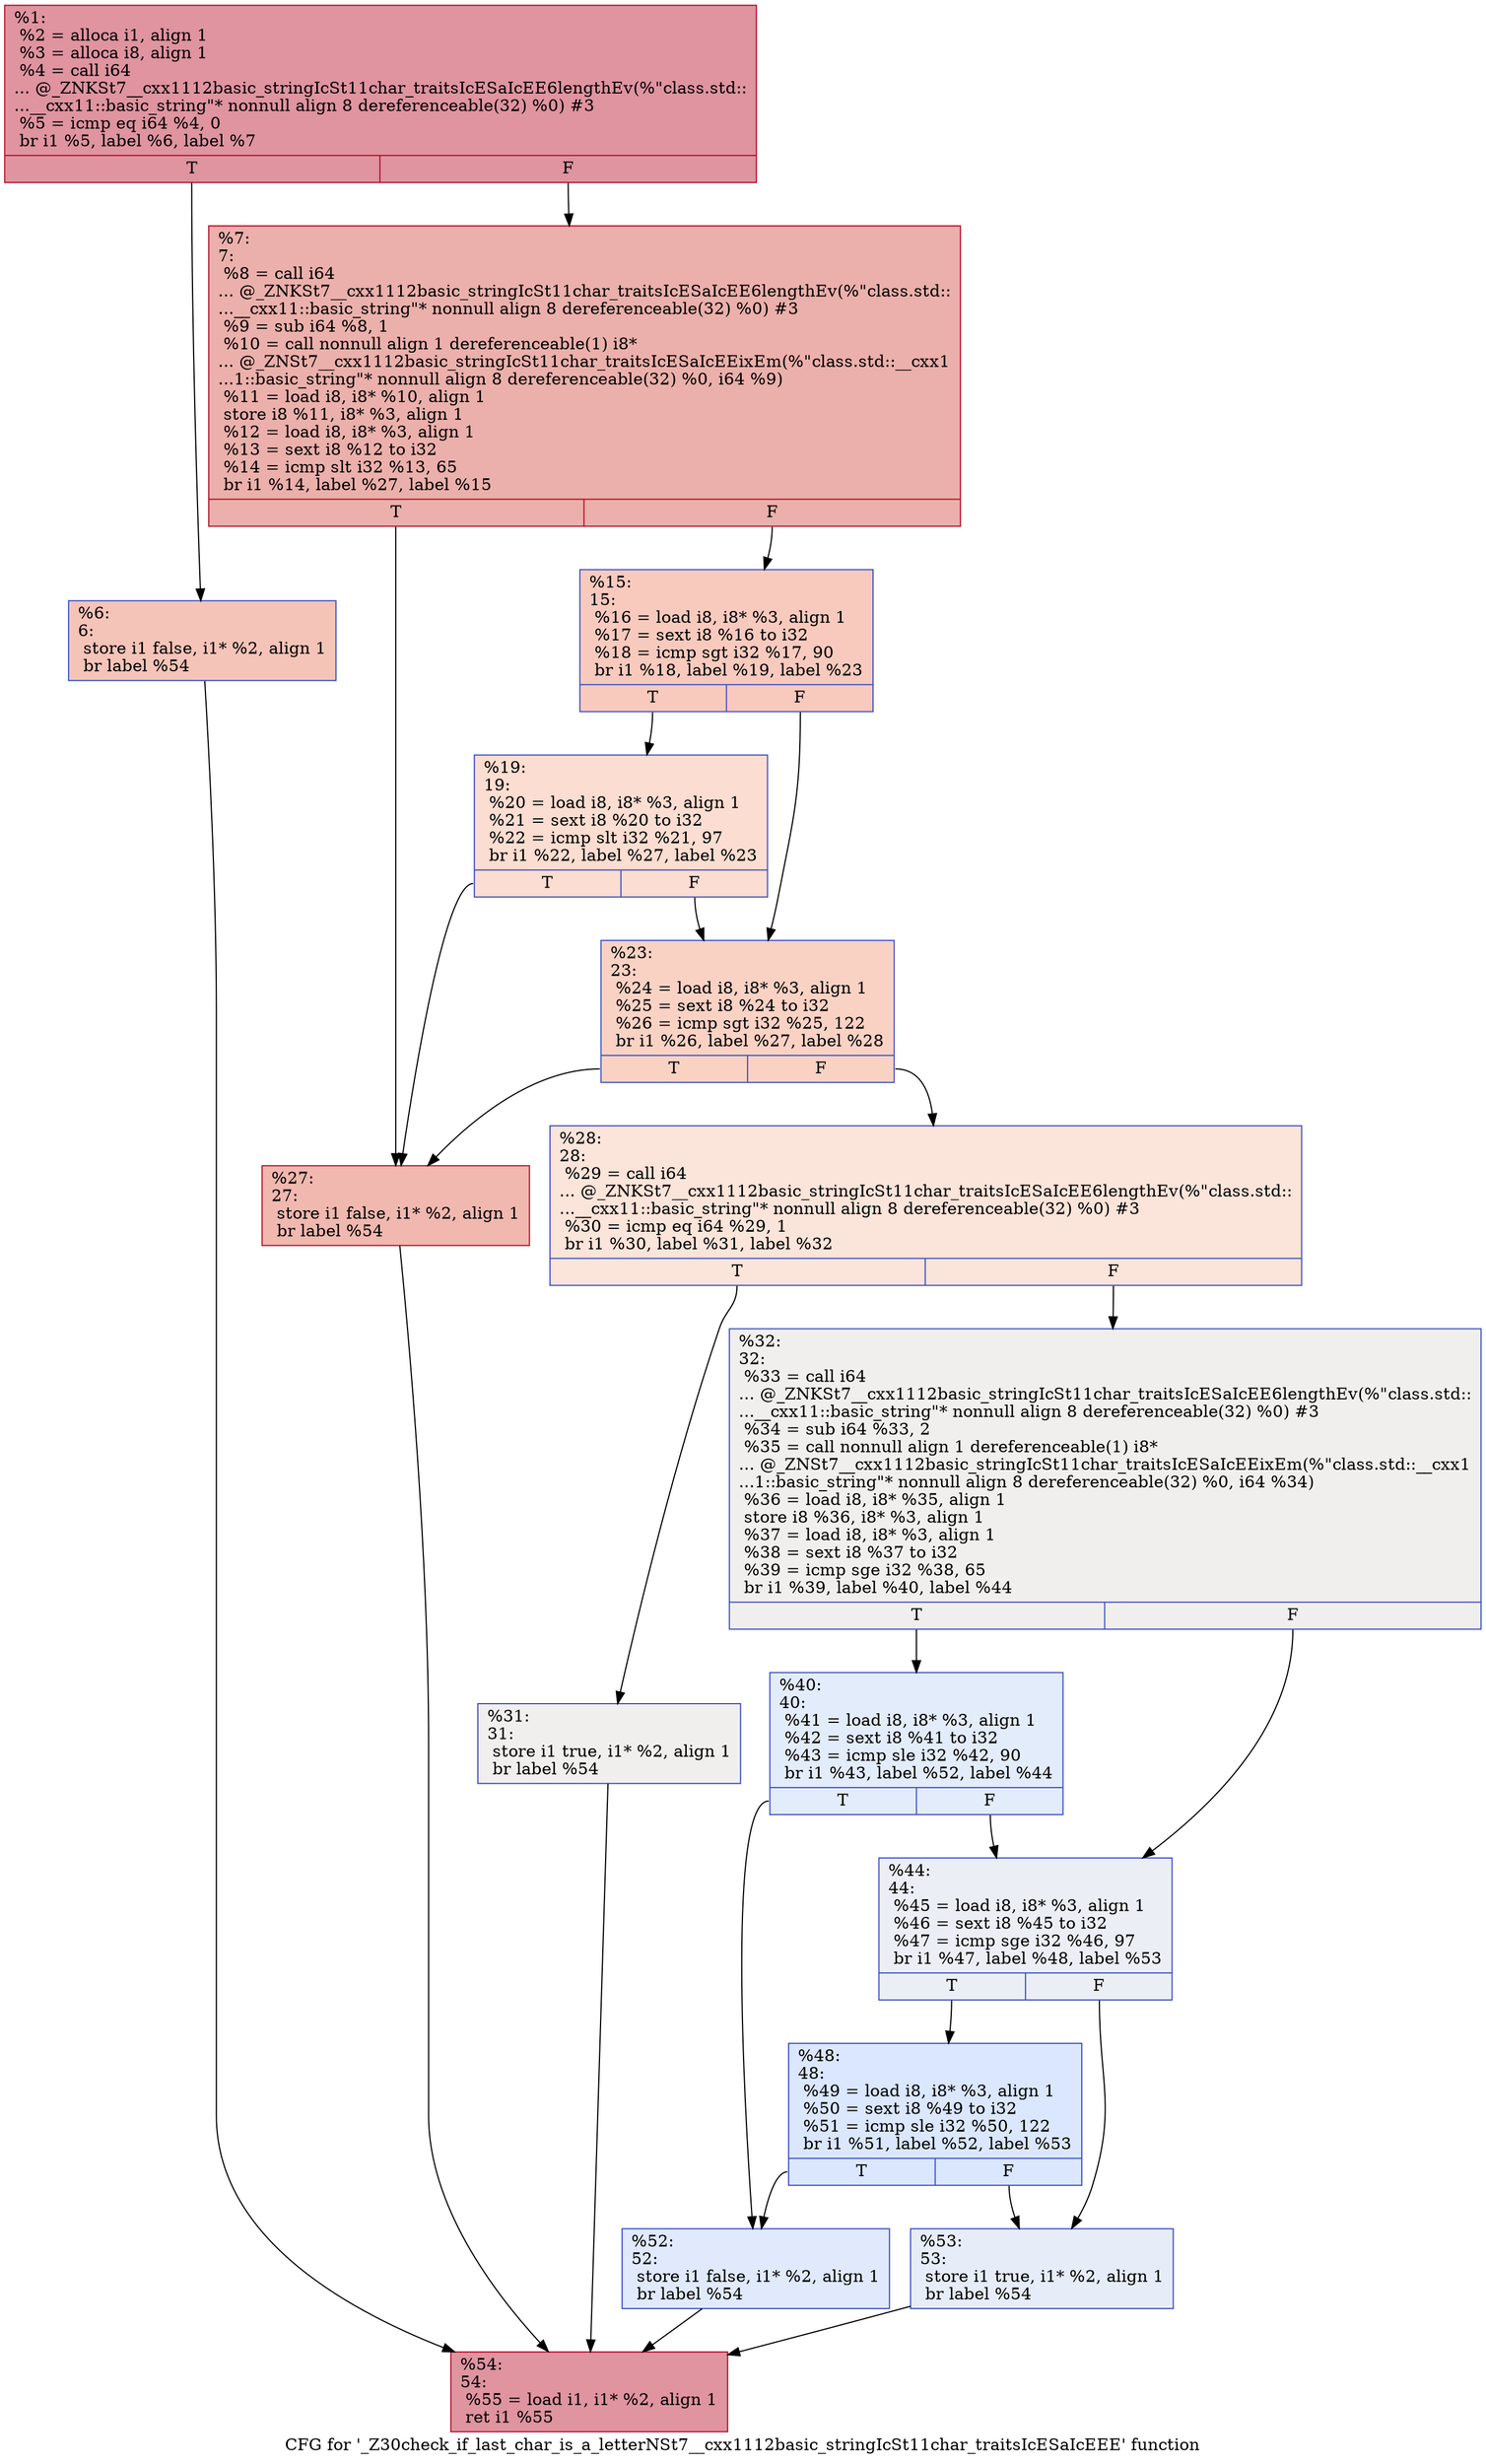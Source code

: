 digraph "CFG for '_Z30check_if_last_char_is_a_letterNSt7__cxx1112basic_stringIcSt11char_traitsIcESaIcEEE' function" {
	label="CFG for '_Z30check_if_last_char_is_a_letterNSt7__cxx1112basic_stringIcSt11char_traitsIcESaIcEEE' function";

	Node0x55e91534adb0 [shape=record,color="#b70d28ff", style=filled, fillcolor="#b70d2870",label="{%1:\l  %2 = alloca i1, align 1\l  %3 = alloca i8, align 1\l  %4 = call i64\l... @_ZNKSt7__cxx1112basic_stringIcSt11char_traitsIcESaIcEE6lengthEv(%\"class.std::\l...__cxx11::basic_string\"* nonnull align 8 dereferenceable(32) %0) #3\l  %5 = icmp eq i64 %4, 0\l  br i1 %5, label %6, label %7\l|{<s0>T|<s1>F}}"];
	Node0x55e91534adb0:s0 -> Node0x55e91534b8c0;
	Node0x55e91534adb0:s1 -> Node0x55e91534b910;
	Node0x55e91534b8c0 [shape=record,color="#3d50c3ff", style=filled, fillcolor="#e97a5f70",label="{%6:\l6:                                                \l  store i1 false, i1* %2, align 1\l  br label %54\l}"];
	Node0x55e91534b8c0 -> Node0x55e91534bb10;
	Node0x55e91534b910 [shape=record,color="#b70d28ff", style=filled, fillcolor="#d24b4070",label="{%7:\l7:                                                \l  %8 = call i64\l... @_ZNKSt7__cxx1112basic_stringIcSt11char_traitsIcESaIcEE6lengthEv(%\"class.std::\l...__cxx11::basic_string\"* nonnull align 8 dereferenceable(32) %0) #3\l  %9 = sub i64 %8, 1\l  %10 = call nonnull align 1 dereferenceable(1) i8*\l... @_ZNSt7__cxx1112basic_stringIcSt11char_traitsIcESaIcEEixEm(%\"class.std::__cxx1\l...1::basic_string\"* nonnull align 8 dereferenceable(32) %0, i64 %9)\l  %11 = load i8, i8* %10, align 1\l  store i8 %11, i8* %3, align 1\l  %12 = load i8, i8* %3, align 1\l  %13 = sext i8 %12 to i32\l  %14 = icmp slt i32 %13, 65\l  br i1 %14, label %27, label %15\l|{<s0>T|<s1>F}}"];
	Node0x55e91534b910:s0 -> Node0x55e91534b590;
	Node0x55e91534b910:s1 -> Node0x55e91534c3c0;
	Node0x55e91534c3c0 [shape=record,color="#3d50c3ff", style=filled, fillcolor="#ef886b70",label="{%15:\l15:                                               \l  %16 = load i8, i8* %3, align 1\l  %17 = sext i8 %16 to i32\l  %18 = icmp sgt i32 %17, 90\l  br i1 %18, label %19, label %23\l|{<s0>T|<s1>F}}"];
	Node0x55e91534c3c0:s0 -> Node0x55e91534c610;
	Node0x55e91534c3c0:s1 -> Node0x55e91534c660;
	Node0x55e91534c610 [shape=record,color="#3d50c3ff", style=filled, fillcolor="#f7b39670",label="{%19:\l19:                                               \l  %20 = load i8, i8* %3, align 1\l  %21 = sext i8 %20 to i32\l  %22 = icmp slt i32 %21, 97\l  br i1 %22, label %27, label %23\l|{<s0>T|<s1>F}}"];
	Node0x55e91534c610:s0 -> Node0x55e91534b590;
	Node0x55e91534c610:s1 -> Node0x55e91534c660;
	Node0x55e91534c660 [shape=record,color="#3d50c3ff", style=filled, fillcolor="#f4987a70",label="{%23:\l23:                                               \l  %24 = load i8, i8* %3, align 1\l  %25 = sext i8 %24 to i32\l  %26 = icmp sgt i32 %25, 122\l  br i1 %26, label %27, label %28\l|{<s0>T|<s1>F}}"];
	Node0x55e91534c660:s0 -> Node0x55e91534b590;
	Node0x55e91534c660:s1 -> Node0x55e91534cb90;
	Node0x55e91534b590 [shape=record,color="#b70d28ff", style=filled, fillcolor="#dc5d4a70",label="{%27:\l27:                                               \l  store i1 false, i1* %2, align 1\l  br label %54\l}"];
	Node0x55e91534b590 -> Node0x55e91534bb10;
	Node0x55e91534cb90 [shape=record,color="#3d50c3ff", style=filled, fillcolor="#f5c1a970",label="{%28:\l28:                                               \l  %29 = call i64\l... @_ZNKSt7__cxx1112basic_stringIcSt11char_traitsIcESaIcEE6lengthEv(%\"class.std::\l...__cxx11::basic_string\"* nonnull align 8 dereferenceable(32) %0) #3\l  %30 = icmp eq i64 %29, 1\l  br i1 %30, label %31, label %32\l|{<s0>T|<s1>F}}"];
	Node0x55e91534cb90:s0 -> Node0x55e91534cd90;
	Node0x55e91534cb90:s1 -> Node0x55e91534cf60;
	Node0x55e91534cd90 [shape=record,color="#3d50c3ff", style=filled, fillcolor="#e0dbd870",label="{%31:\l31:                                               \l  store i1 true, i1* %2, align 1\l  br label %54\l}"];
	Node0x55e91534cd90 -> Node0x55e91534bb10;
	Node0x55e91534cf60 [shape=record,color="#3d50c3ff", style=filled, fillcolor="#e0dbd870",label="{%32:\l32:                                               \l  %33 = call i64\l... @_ZNKSt7__cxx1112basic_stringIcSt11char_traitsIcESaIcEE6lengthEv(%\"class.std::\l...__cxx11::basic_string\"* nonnull align 8 dereferenceable(32) %0) #3\l  %34 = sub i64 %33, 2\l  %35 = call nonnull align 1 dereferenceable(1) i8*\l... @_ZNSt7__cxx1112basic_stringIcSt11char_traitsIcESaIcEEixEm(%\"class.std::__cxx1\l...1::basic_string\"* nonnull align 8 dereferenceable(32) %0, i64 %34)\l  %36 = load i8, i8* %35, align 1\l  store i8 %36, i8* %3, align 1\l  %37 = load i8, i8* %3, align 1\l  %38 = sext i8 %37 to i32\l  %39 = icmp sge i32 %38, 65\l  br i1 %39, label %40, label %44\l|{<s0>T|<s1>F}}"];
	Node0x55e91534cf60:s0 -> Node0x55e91534d3a0;
	Node0x55e91534cf60:s1 -> Node0x55e91534d960;
	Node0x55e91534d3a0 [shape=record,color="#3d50c3ff", style=filled, fillcolor="#bfd3f670",label="{%40:\l40:                                               \l  %41 = load i8, i8* %3, align 1\l  %42 = sext i8 %41 to i32\l  %43 = icmp sle i32 %42, 90\l  br i1 %43, label %52, label %44\l|{<s0>T|<s1>F}}"];
	Node0x55e91534d3a0:s0 -> Node0x55e91534dbd0;
	Node0x55e91534d3a0:s1 -> Node0x55e91534d960;
	Node0x55e91534d960 [shape=record,color="#3d50c3ff", style=filled, fillcolor="#d1dae970",label="{%44:\l44:                                               \l  %45 = load i8, i8* %3, align 1\l  %46 = sext i8 %45 to i32\l  %47 = icmp sge i32 %46, 97\l  br i1 %47, label %48, label %53\l|{<s0>T|<s1>F}}"];
	Node0x55e91534d960:s0 -> Node0x55e91534de40;
	Node0x55e91534d960:s1 -> Node0x55e91534de90;
	Node0x55e91534de40 [shape=record,color="#3d50c3ff", style=filled, fillcolor="#abc8fd70",label="{%48:\l48:                                               \l  %49 = load i8, i8* %3, align 1\l  %50 = sext i8 %49 to i32\l  %51 = icmp sle i32 %50, 122\l  br i1 %51, label %52, label %53\l|{<s0>T|<s1>F}}"];
	Node0x55e91534de40:s0 -> Node0x55e91534dbd0;
	Node0x55e91534de40:s1 -> Node0x55e91534de90;
	Node0x55e91534dbd0 [shape=record,color="#3d50c3ff", style=filled, fillcolor="#b9d0f970",label="{%52:\l52:                                               \l  store i1 false, i1* %2, align 1\l  br label %54\l}"];
	Node0x55e91534dbd0 -> Node0x55e91534bb10;
	Node0x55e91534de90 [shape=record,color="#3d50c3ff", style=filled, fillcolor="#c7d7f070",label="{%53:\l53:                                               \l  store i1 true, i1* %2, align 1\l  br label %54\l}"];
	Node0x55e91534de90 -> Node0x55e91534bb10;
	Node0x55e91534bb10 [shape=record,color="#b70d28ff", style=filled, fillcolor="#b70d2870",label="{%54:\l54:                                               \l  %55 = load i1, i1* %2, align 1\l  ret i1 %55\l}"];
}
